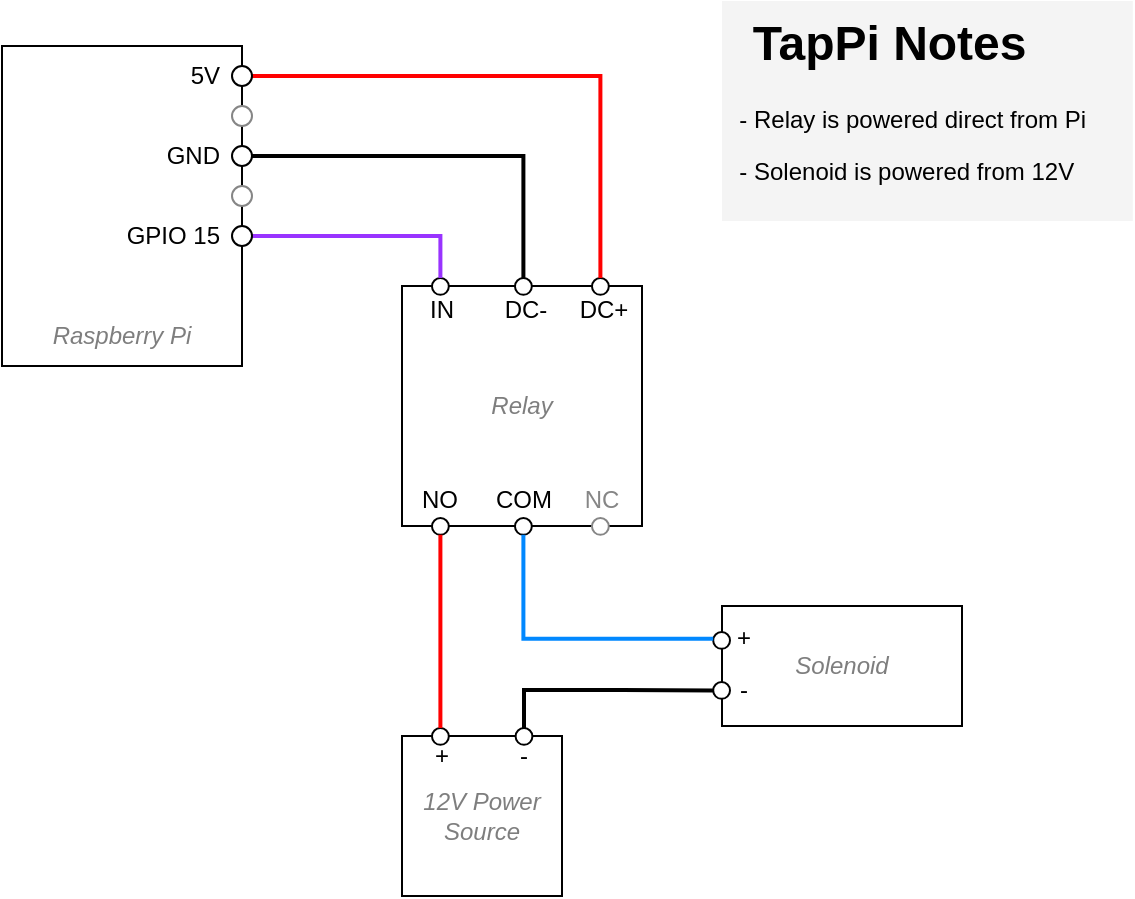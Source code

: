 <mxfile version="28.0.9">
  <diagram name="Page-1" id="n98MB6Pny8KyRewG5nve">
    <mxGraphModel dx="542" dy="363" grid="1" gridSize="10" guides="1" tooltips="1" connect="1" arrows="1" fold="1" page="1" pageScale="1" pageWidth="827" pageHeight="1169" math="0" shadow="0">
      <root>
        <mxCell id="0" />
        <mxCell id="1" parent="0" />
        <mxCell id="bBznMQ5REg68JtOhS-l2-8" value="" style="group" vertex="1" connectable="0" parent="1">
          <mxGeometry x="400" y="280" width="120" height="130" as="geometry" />
        </mxCell>
        <mxCell id="bBznMQ5REg68JtOhS-l2-4" value="" style="rounded=0;whiteSpace=wrap;html=1;" vertex="1" parent="bBznMQ5REg68JtOhS-l2-8">
          <mxGeometry width="120" height="120" as="geometry" />
        </mxCell>
        <mxCell id="bBznMQ5REg68JtOhS-l2-6" value="" style="ellipse;whiteSpace=wrap;html=1;aspect=fixed;" vertex="1" parent="bBznMQ5REg68JtOhS-l2-8">
          <mxGeometry x="15.0" y="-4" width="8.403" height="8.403" as="geometry" />
        </mxCell>
        <mxCell id="bBznMQ5REg68JtOhS-l2-9" value="" style="ellipse;whiteSpace=wrap;html=1;aspect=fixed;" vertex="1" parent="bBznMQ5REg68JtOhS-l2-8">
          <mxGeometry x="56.5" y="-4" width="8.403" height="8.403" as="geometry" />
        </mxCell>
        <mxCell id="bBznMQ5REg68JtOhS-l2-10" value="" style="ellipse;whiteSpace=wrap;html=1;aspect=fixed;" vertex="1" parent="bBznMQ5REg68JtOhS-l2-8">
          <mxGeometry x="95" y="-4" width="8.403" height="8.403" as="geometry" />
        </mxCell>
        <mxCell id="bBznMQ5REg68JtOhS-l2-5" value="Relay" style="text;html=1;align=center;verticalAlign=middle;whiteSpace=wrap;rounded=0;fontStyle=2;textOpacity=50;" vertex="1" parent="bBznMQ5REg68JtOhS-l2-8">
          <mxGeometry y="45" width="120.0" height="30" as="geometry" />
        </mxCell>
        <mxCell id="bBznMQ5REg68JtOhS-l2-22" value="DC+" style="text;html=1;align=center;verticalAlign=middle;whiteSpace=wrap;rounded=0;" vertex="1" parent="bBznMQ5REg68JtOhS-l2-8">
          <mxGeometry x="86.25" y="7" width="29.75" height="10" as="geometry" />
        </mxCell>
        <mxCell id="bBznMQ5REg68JtOhS-l2-23" value="IN" style="text;html=1;align=center;verticalAlign=middle;whiteSpace=wrap;rounded=0;" vertex="1" parent="bBznMQ5REg68JtOhS-l2-8">
          <mxGeometry x="5.13" y="7" width="29.75" height="10" as="geometry" />
        </mxCell>
        <mxCell id="bBznMQ5REg68JtOhS-l2-24" value="DC-" style="text;html=1;align=center;verticalAlign=middle;whiteSpace=wrap;rounded=0;" vertex="1" parent="bBznMQ5REg68JtOhS-l2-8">
          <mxGeometry x="46.63" y="7" width="29.75" height="10" as="geometry" />
        </mxCell>
        <mxCell id="bBznMQ5REg68JtOhS-l2-34" value="" style="ellipse;whiteSpace=wrap;html=1;aspect=fixed;" vertex="1" parent="bBznMQ5REg68JtOhS-l2-8">
          <mxGeometry x="15.0" y="116" width="8.403" height="8.403" as="geometry" />
        </mxCell>
        <mxCell id="bBznMQ5REg68JtOhS-l2-35" value="" style="ellipse;whiteSpace=wrap;html=1;aspect=fixed;" vertex="1" parent="bBznMQ5REg68JtOhS-l2-8">
          <mxGeometry x="56.5" y="116" width="8.403" height="8.403" as="geometry" />
        </mxCell>
        <mxCell id="bBznMQ5REg68JtOhS-l2-36" value="" style="ellipse;whiteSpace=wrap;html=1;aspect=fixed;strokeColor=#868686;" vertex="1" parent="bBznMQ5REg68JtOhS-l2-8">
          <mxGeometry x="95" y="116" width="8.403" height="8.403" as="geometry" />
        </mxCell>
        <mxCell id="bBznMQ5REg68JtOhS-l2-37" value="NO" style="text;html=1;align=center;verticalAlign=middle;whiteSpace=wrap;rounded=0;" vertex="1" parent="bBznMQ5REg68JtOhS-l2-8">
          <mxGeometry x="4.13" y="102" width="29.75" height="10" as="geometry" />
        </mxCell>
        <mxCell id="bBznMQ5REg68JtOhS-l2-38" value="COM" style="text;html=1;align=center;verticalAlign=middle;whiteSpace=wrap;rounded=0;" vertex="1" parent="bBznMQ5REg68JtOhS-l2-8">
          <mxGeometry x="45.63" y="102" width="29.75" height="10" as="geometry" />
        </mxCell>
        <mxCell id="bBznMQ5REg68JtOhS-l2-39" value="&lt;span style=&quot;color: rgb(134, 134, 134);&quot;&gt;NC&lt;/span&gt;" style="text;html=1;align=center;verticalAlign=middle;whiteSpace=wrap;rounded=0;" vertex="1" parent="bBznMQ5REg68JtOhS-l2-8">
          <mxGeometry x="85.25" y="102" width="29.75" height="10" as="geometry" />
        </mxCell>
        <mxCell id="bBznMQ5REg68JtOhS-l2-1" value="" style="rounded=0;whiteSpace=wrap;html=1;" vertex="1" parent="1">
          <mxGeometry x="200" y="160" width="120" height="160" as="geometry" />
        </mxCell>
        <mxCell id="bBznMQ5REg68JtOhS-l2-2" value="Raspberry Pi" style="text;html=1;align=center;verticalAlign=middle;whiteSpace=wrap;rounded=0;fontStyle=2;textOpacity=50;" vertex="1" parent="1">
          <mxGeometry x="200" y="290" width="120" height="30" as="geometry" />
        </mxCell>
        <mxCell id="bBznMQ5REg68JtOhS-l2-28" value="" style="edgeStyle=orthogonalEdgeStyle;rounded=0;orthogonalLoop=1;jettySize=auto;html=1;endArrow=none;endFill=0;strokeWidth=2;entryX=0.5;entryY=0;entryDx=0;entryDy=0;strokeColor=#FF0000;" edge="1" parent="1" source="bBznMQ5REg68JtOhS-l2-3" target="bBznMQ5REg68JtOhS-l2-10">
          <mxGeometry relative="1" as="geometry">
            <mxPoint x="500" y="175" as="targetPoint" />
          </mxGeometry>
        </mxCell>
        <mxCell id="bBznMQ5REg68JtOhS-l2-3" value="" style="ellipse;whiteSpace=wrap;html=1;aspect=fixed;" vertex="1" parent="1">
          <mxGeometry x="315" y="170" width="10" height="10" as="geometry" />
        </mxCell>
        <mxCell id="bBznMQ5REg68JtOhS-l2-15" value="" style="ellipse;whiteSpace=wrap;html=1;aspect=fixed;strokeColor=#868686;" vertex="1" parent="1">
          <mxGeometry x="315" y="190" width="10" height="10" as="geometry" />
        </mxCell>
        <mxCell id="bBznMQ5REg68JtOhS-l2-26" value="" style="edgeStyle=orthogonalEdgeStyle;rounded=0;orthogonalLoop=1;jettySize=auto;html=1;endArrow=none;endFill=0;entryX=0.5;entryY=0;entryDx=0;entryDy=0;strokeWidth=2;" edge="1" parent="1" source="bBznMQ5REg68JtOhS-l2-16" target="bBznMQ5REg68JtOhS-l2-9">
          <mxGeometry relative="1" as="geometry">
            <mxPoint x="460" y="215" as="targetPoint" />
          </mxGeometry>
        </mxCell>
        <mxCell id="bBznMQ5REg68JtOhS-l2-16" value="" style="ellipse;whiteSpace=wrap;html=1;aspect=fixed;" vertex="1" parent="1">
          <mxGeometry x="315" y="210" width="10" height="10" as="geometry" />
        </mxCell>
        <mxCell id="bBznMQ5REg68JtOhS-l2-17" value="" style="ellipse;whiteSpace=wrap;html=1;aspect=fixed;strokeColor=#868686;" vertex="1" parent="1">
          <mxGeometry x="315" y="230" width="10" height="10" as="geometry" />
        </mxCell>
        <mxCell id="bBznMQ5REg68JtOhS-l2-30" value="" style="edgeStyle=orthogonalEdgeStyle;rounded=0;orthogonalLoop=1;jettySize=auto;html=1;strokeColor=#9933FF;endArrow=none;endFill=0;strokeWidth=2;entryX=0.5;entryY=0;entryDx=0;entryDy=0;" edge="1" parent="1" source="bBznMQ5REg68JtOhS-l2-18" target="bBznMQ5REg68JtOhS-l2-6">
          <mxGeometry relative="1" as="geometry">
            <mxPoint x="420" y="255" as="targetPoint" />
          </mxGeometry>
        </mxCell>
        <mxCell id="bBznMQ5REg68JtOhS-l2-18" value="" style="ellipse;whiteSpace=wrap;html=1;aspect=fixed;" vertex="1" parent="1">
          <mxGeometry x="315" y="250" width="10" height="10" as="geometry" />
        </mxCell>
        <mxCell id="bBznMQ5REg68JtOhS-l2-19" value="5V" style="text;html=1;align=right;verticalAlign=middle;whiteSpace=wrap;rounded=0;" vertex="1" parent="1">
          <mxGeometry x="286" y="170" width="25" height="10" as="geometry" />
        </mxCell>
        <mxCell id="bBznMQ5REg68JtOhS-l2-20" value="GND" style="text;html=1;align=right;verticalAlign=middle;whiteSpace=wrap;rounded=0;" vertex="1" parent="1">
          <mxGeometry x="268" y="210" width="43" height="10" as="geometry" />
        </mxCell>
        <mxCell id="bBznMQ5REg68JtOhS-l2-21" value="&lt;p dir=&quot;auto&quot; data-pm-slice=&quot;0 0 []&quot; style=&quot;&quot;&gt;GPIO 15&lt;/p&gt;" style="text;html=1;align=right;verticalAlign=middle;whiteSpace=wrap;rounded=0;" vertex="1" parent="1">
          <mxGeometry x="262" y="247.5" width="49" height="15" as="geometry" />
        </mxCell>
        <mxCell id="bBznMQ5REg68JtOhS-l2-40" value="" style="rounded=0;whiteSpace=wrap;html=1;" vertex="1" parent="1">
          <mxGeometry x="560" y="440" width="120" height="60" as="geometry" />
        </mxCell>
        <mxCell id="bBznMQ5REg68JtOhS-l2-56" value="Solenoid" style="text;html=1;align=center;verticalAlign=middle;whiteSpace=wrap;rounded=0;fontStyle=2;textOpacity=50;" vertex="1" parent="1">
          <mxGeometry x="560" y="455" width="120.0" height="30" as="geometry" />
        </mxCell>
        <mxCell id="bBznMQ5REg68JtOhS-l2-57" value="" style="rounded=0;whiteSpace=wrap;html=1;" vertex="1" parent="1">
          <mxGeometry x="400" y="505" width="80" height="80" as="geometry" />
        </mxCell>
        <mxCell id="bBznMQ5REg68JtOhS-l2-58" value="12V Power Source" style="text;html=1;align=center;verticalAlign=middle;whiteSpace=wrap;rounded=0;fontStyle=2;textOpacity=50;" vertex="1" parent="1">
          <mxGeometry x="400" y="530" width="80" height="30" as="geometry" />
        </mxCell>
        <mxCell id="bBznMQ5REg68JtOhS-l2-59" value="" style="ellipse;whiteSpace=wrap;html=1;aspect=fixed;" vertex="1" parent="1">
          <mxGeometry x="415.0" y="501" width="8.403" height="8.403" as="geometry" />
        </mxCell>
        <mxCell id="bBznMQ5REg68JtOhS-l2-69" value="" style="edgeStyle=orthogonalEdgeStyle;rounded=0;orthogonalLoop=1;jettySize=auto;html=1;entryX=0;entryY=0.5;entryDx=0;entryDy=0;strokeWidth=2;endArrow=none;endFill=0;" edge="1" parent="1" source="bBznMQ5REg68JtOhS-l2-60" target="bBznMQ5REg68JtOhS-l2-68">
          <mxGeometry relative="1" as="geometry">
            <mxPoint x="500" y="440" as="targetPoint" />
            <Array as="points">
              <mxPoint x="461" y="482" />
              <mxPoint x="510" y="482" />
            </Array>
          </mxGeometry>
        </mxCell>
        <mxCell id="bBznMQ5REg68JtOhS-l2-60" value="" style="ellipse;whiteSpace=wrap;html=1;aspect=fixed;" vertex="1" parent="1">
          <mxGeometry x="456.8" y="501" width="8.403" height="8.403" as="geometry" />
        </mxCell>
        <mxCell id="bBznMQ5REg68JtOhS-l2-62" value="" style="edgeStyle=orthogonalEdgeStyle;rounded=0;orthogonalLoop=1;jettySize=auto;html=1;entryX=0.5;entryY=0;entryDx=0;entryDy=0;exitX=0.5;exitY=1;exitDx=0;exitDy=0;endArrow=none;endFill=0;strokeWidth=2;strokeColor=#FF0000;" edge="1" parent="1" source="bBznMQ5REg68JtOhS-l2-34" target="bBznMQ5REg68JtOhS-l2-59">
          <mxGeometry relative="1" as="geometry">
            <mxPoint x="419" y="420" as="sourcePoint" />
            <mxPoint x="400.001" y="501.0" as="targetPoint" />
          </mxGeometry>
        </mxCell>
        <mxCell id="bBznMQ5REg68JtOhS-l2-63" value="+" style="text;html=1;align=center;verticalAlign=middle;whiteSpace=wrap;rounded=0;" vertex="1" parent="1">
          <mxGeometry x="405.13" y="510" width="29.75" height="10" as="geometry" />
        </mxCell>
        <mxCell id="bBznMQ5REg68JtOhS-l2-64" value="-" style="text;html=1;align=center;verticalAlign=middle;whiteSpace=wrap;rounded=0;" vertex="1" parent="1">
          <mxGeometry x="446.13" y="510" width="29.75" height="10" as="geometry" />
        </mxCell>
        <mxCell id="bBznMQ5REg68JtOhS-l2-65" value="" style="ellipse;whiteSpace=wrap;html=1;aspect=fixed;" vertex="1" parent="1">
          <mxGeometry x="555.6" y="453" width="8.403" height="8.403" as="geometry" />
        </mxCell>
        <mxCell id="bBznMQ5REg68JtOhS-l2-66" value="" style="ellipse;whiteSpace=wrap;html=1;aspect=fixed;" vertex="1" parent="1">
          <mxGeometry x="555.6" y="478" width="8.403" height="8.403" as="geometry" />
        </mxCell>
        <mxCell id="bBznMQ5REg68JtOhS-l2-67" value="+" style="text;html=1;align=center;verticalAlign=middle;whiteSpace=wrap;rounded=0;" vertex="1" parent="1">
          <mxGeometry x="555.6" y="451.4" width="29.75" height="10" as="geometry" />
        </mxCell>
        <mxCell id="bBznMQ5REg68JtOhS-l2-68" value="-" style="text;html=1;align=center;verticalAlign=middle;whiteSpace=wrap;rounded=0;" vertex="1" parent="1">
          <mxGeometry x="555.6" y="477.2" width="29.75" height="10" as="geometry" />
        </mxCell>
        <mxCell id="bBznMQ5REg68JtOhS-l2-70" value="" style="edgeStyle=orthogonalEdgeStyle;rounded=0;orthogonalLoop=1;jettySize=auto;html=1;endArrow=none;endFill=0;strokeWidth=2;entryX=0;entryY=0.5;entryDx=0;entryDy=0;strokeColor=#0188FF;" edge="1" parent="1" source="bBznMQ5REg68JtOhS-l2-35" target="bBznMQ5REg68JtOhS-l2-67">
          <mxGeometry relative="1" as="geometry">
            <mxPoint x="490" y="450" as="targetPoint" />
            <Array as="points">
              <mxPoint x="461" y="456" />
            </Array>
          </mxGeometry>
        </mxCell>
        <mxCell id="bBznMQ5REg68JtOhS-l2-72" value="&lt;h1 style=&quot;margin-top: 0px;&quot;&gt;&amp;nbsp; TapPi Notes&lt;/h1&gt;&lt;p&gt;&amp;nbsp; - Relay is powered direct from Pi&lt;/p&gt;&lt;p&gt;&amp;nbsp; - Solenoid is powered from 12V&lt;br&gt;&lt;/p&gt;" style="text;html=1;whiteSpace=wrap;overflow=hidden;rounded=0;fillColor=#F4F4F4;" vertex="1" parent="1">
          <mxGeometry x="560" y="137.5" width="205.4" height="110" as="geometry" />
        </mxCell>
      </root>
    </mxGraphModel>
  </diagram>
</mxfile>
